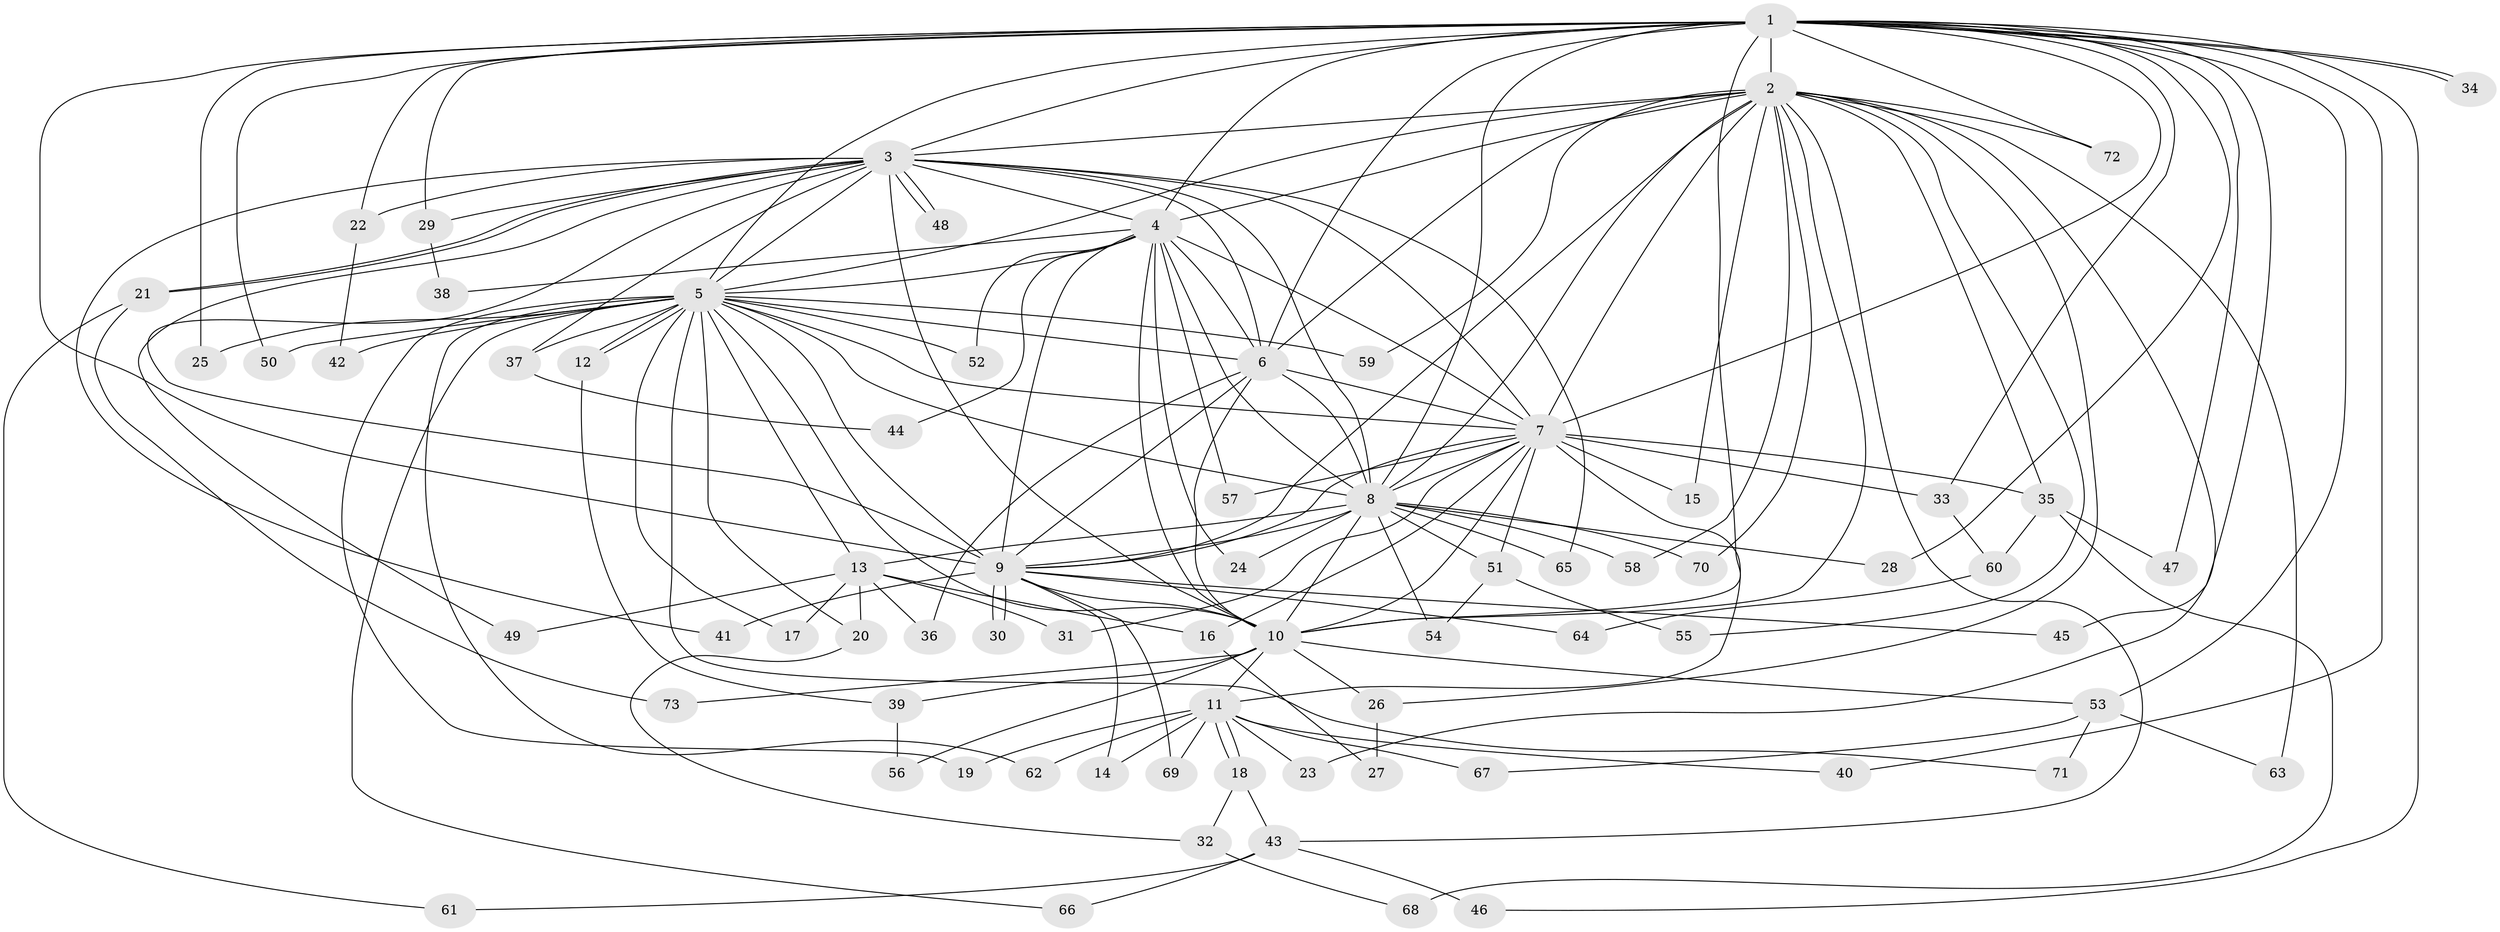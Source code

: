 // coarse degree distribution, {18: 0.01818181818181818, 17: 0.01818181818181818, 15: 0.01818181818181818, 12: 0.01818181818181818, 21: 0.01818181818181818, 14: 0.03636363636363636, 20: 0.01818181818181818, 11: 0.01818181818181818, 4: 0.05454545454545454, 8: 0.01818181818181818, 2: 0.5636363636363636, 3: 0.12727272727272726, 5: 0.05454545454545454, 6: 0.01818181818181818}
// Generated by graph-tools (version 1.1) at 2025/51/02/27/25 19:51:41]
// undirected, 73 vertices, 171 edges
graph export_dot {
graph [start="1"]
  node [color=gray90,style=filled];
  1;
  2;
  3;
  4;
  5;
  6;
  7;
  8;
  9;
  10;
  11;
  12;
  13;
  14;
  15;
  16;
  17;
  18;
  19;
  20;
  21;
  22;
  23;
  24;
  25;
  26;
  27;
  28;
  29;
  30;
  31;
  32;
  33;
  34;
  35;
  36;
  37;
  38;
  39;
  40;
  41;
  42;
  43;
  44;
  45;
  46;
  47;
  48;
  49;
  50;
  51;
  52;
  53;
  54;
  55;
  56;
  57;
  58;
  59;
  60;
  61;
  62;
  63;
  64;
  65;
  66;
  67;
  68;
  69;
  70;
  71;
  72;
  73;
  1 -- 2;
  1 -- 3;
  1 -- 4;
  1 -- 5;
  1 -- 6;
  1 -- 7;
  1 -- 8;
  1 -- 9;
  1 -- 10;
  1 -- 22;
  1 -- 25;
  1 -- 28;
  1 -- 29;
  1 -- 33;
  1 -- 34;
  1 -- 34;
  1 -- 40;
  1 -- 45;
  1 -- 46;
  1 -- 47;
  1 -- 50;
  1 -- 53;
  1 -- 72;
  2 -- 3;
  2 -- 4;
  2 -- 5;
  2 -- 6;
  2 -- 7;
  2 -- 8;
  2 -- 9;
  2 -- 10;
  2 -- 15;
  2 -- 23;
  2 -- 26;
  2 -- 35;
  2 -- 43;
  2 -- 55;
  2 -- 58;
  2 -- 59;
  2 -- 63;
  2 -- 70;
  2 -- 72;
  3 -- 4;
  3 -- 5;
  3 -- 6;
  3 -- 7;
  3 -- 8;
  3 -- 9;
  3 -- 10;
  3 -- 21;
  3 -- 21;
  3 -- 22;
  3 -- 29;
  3 -- 37;
  3 -- 41;
  3 -- 48;
  3 -- 48;
  3 -- 49;
  3 -- 65;
  4 -- 5;
  4 -- 6;
  4 -- 7;
  4 -- 8;
  4 -- 9;
  4 -- 10;
  4 -- 24;
  4 -- 38;
  4 -- 44;
  4 -- 52;
  4 -- 57;
  5 -- 6;
  5 -- 7;
  5 -- 8;
  5 -- 9;
  5 -- 10;
  5 -- 12;
  5 -- 12;
  5 -- 13;
  5 -- 17;
  5 -- 19;
  5 -- 20;
  5 -- 25;
  5 -- 37;
  5 -- 42;
  5 -- 50;
  5 -- 52;
  5 -- 59;
  5 -- 62;
  5 -- 66;
  5 -- 71;
  6 -- 7;
  6 -- 8;
  6 -- 9;
  6 -- 10;
  6 -- 36;
  7 -- 8;
  7 -- 9;
  7 -- 10;
  7 -- 11;
  7 -- 15;
  7 -- 16;
  7 -- 31;
  7 -- 33;
  7 -- 35;
  7 -- 51;
  7 -- 57;
  8 -- 9;
  8 -- 10;
  8 -- 13;
  8 -- 24;
  8 -- 28;
  8 -- 51;
  8 -- 54;
  8 -- 58;
  8 -- 65;
  8 -- 70;
  9 -- 10;
  9 -- 14;
  9 -- 30;
  9 -- 30;
  9 -- 41;
  9 -- 45;
  9 -- 64;
  9 -- 69;
  10 -- 11;
  10 -- 26;
  10 -- 39;
  10 -- 53;
  10 -- 56;
  10 -- 73;
  11 -- 14;
  11 -- 18;
  11 -- 18;
  11 -- 19;
  11 -- 23;
  11 -- 40;
  11 -- 62;
  11 -- 67;
  11 -- 69;
  12 -- 39;
  13 -- 16;
  13 -- 17;
  13 -- 20;
  13 -- 31;
  13 -- 36;
  13 -- 49;
  16 -- 27;
  18 -- 32;
  18 -- 43;
  20 -- 32;
  21 -- 61;
  21 -- 73;
  22 -- 42;
  26 -- 27;
  29 -- 38;
  32 -- 68;
  33 -- 60;
  35 -- 47;
  35 -- 60;
  35 -- 68;
  37 -- 44;
  39 -- 56;
  43 -- 46;
  43 -- 61;
  43 -- 66;
  51 -- 54;
  51 -- 55;
  53 -- 63;
  53 -- 67;
  53 -- 71;
  60 -- 64;
}
